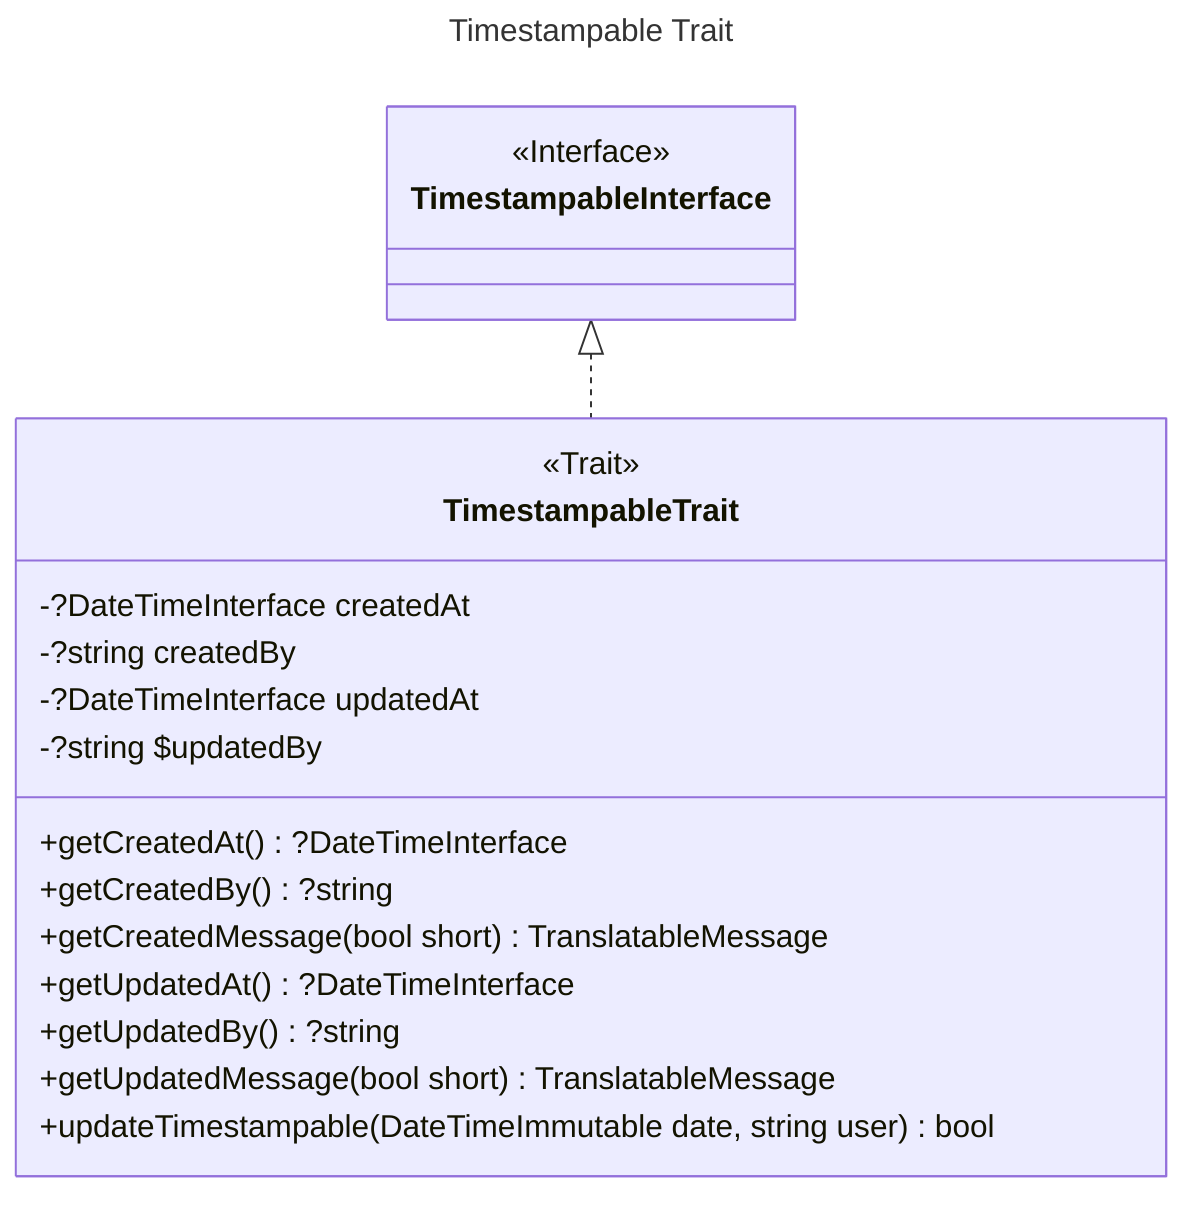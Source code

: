---
title: Timestampable Trait
---
classDiagram
    direction TB

    class TimestampableInterface {
        <<Interface>>
    }

    class TimestampableTrait {
        <<Trait>>
        -?DateTimeInterface createdAt
        -?string createdBy
        -?DateTimeInterface updatedAt
        -?string $updatedBy
        +getCreatedAt() ?DateTimeInterface
        +getCreatedBy() ?string
        +getCreatedMessage(bool short) TranslatableMessage
        +getUpdatedAt() ?DateTimeInterface
        +getUpdatedBy() ?string
        +getUpdatedMessage(bool short) TranslatableMessage
        +updateTimestampable(DateTimeImmutable date, string user) bool
    }

    TimestampableInterface <|.. TimestampableTrait

    click TimestampableInterface call nodeCallback()